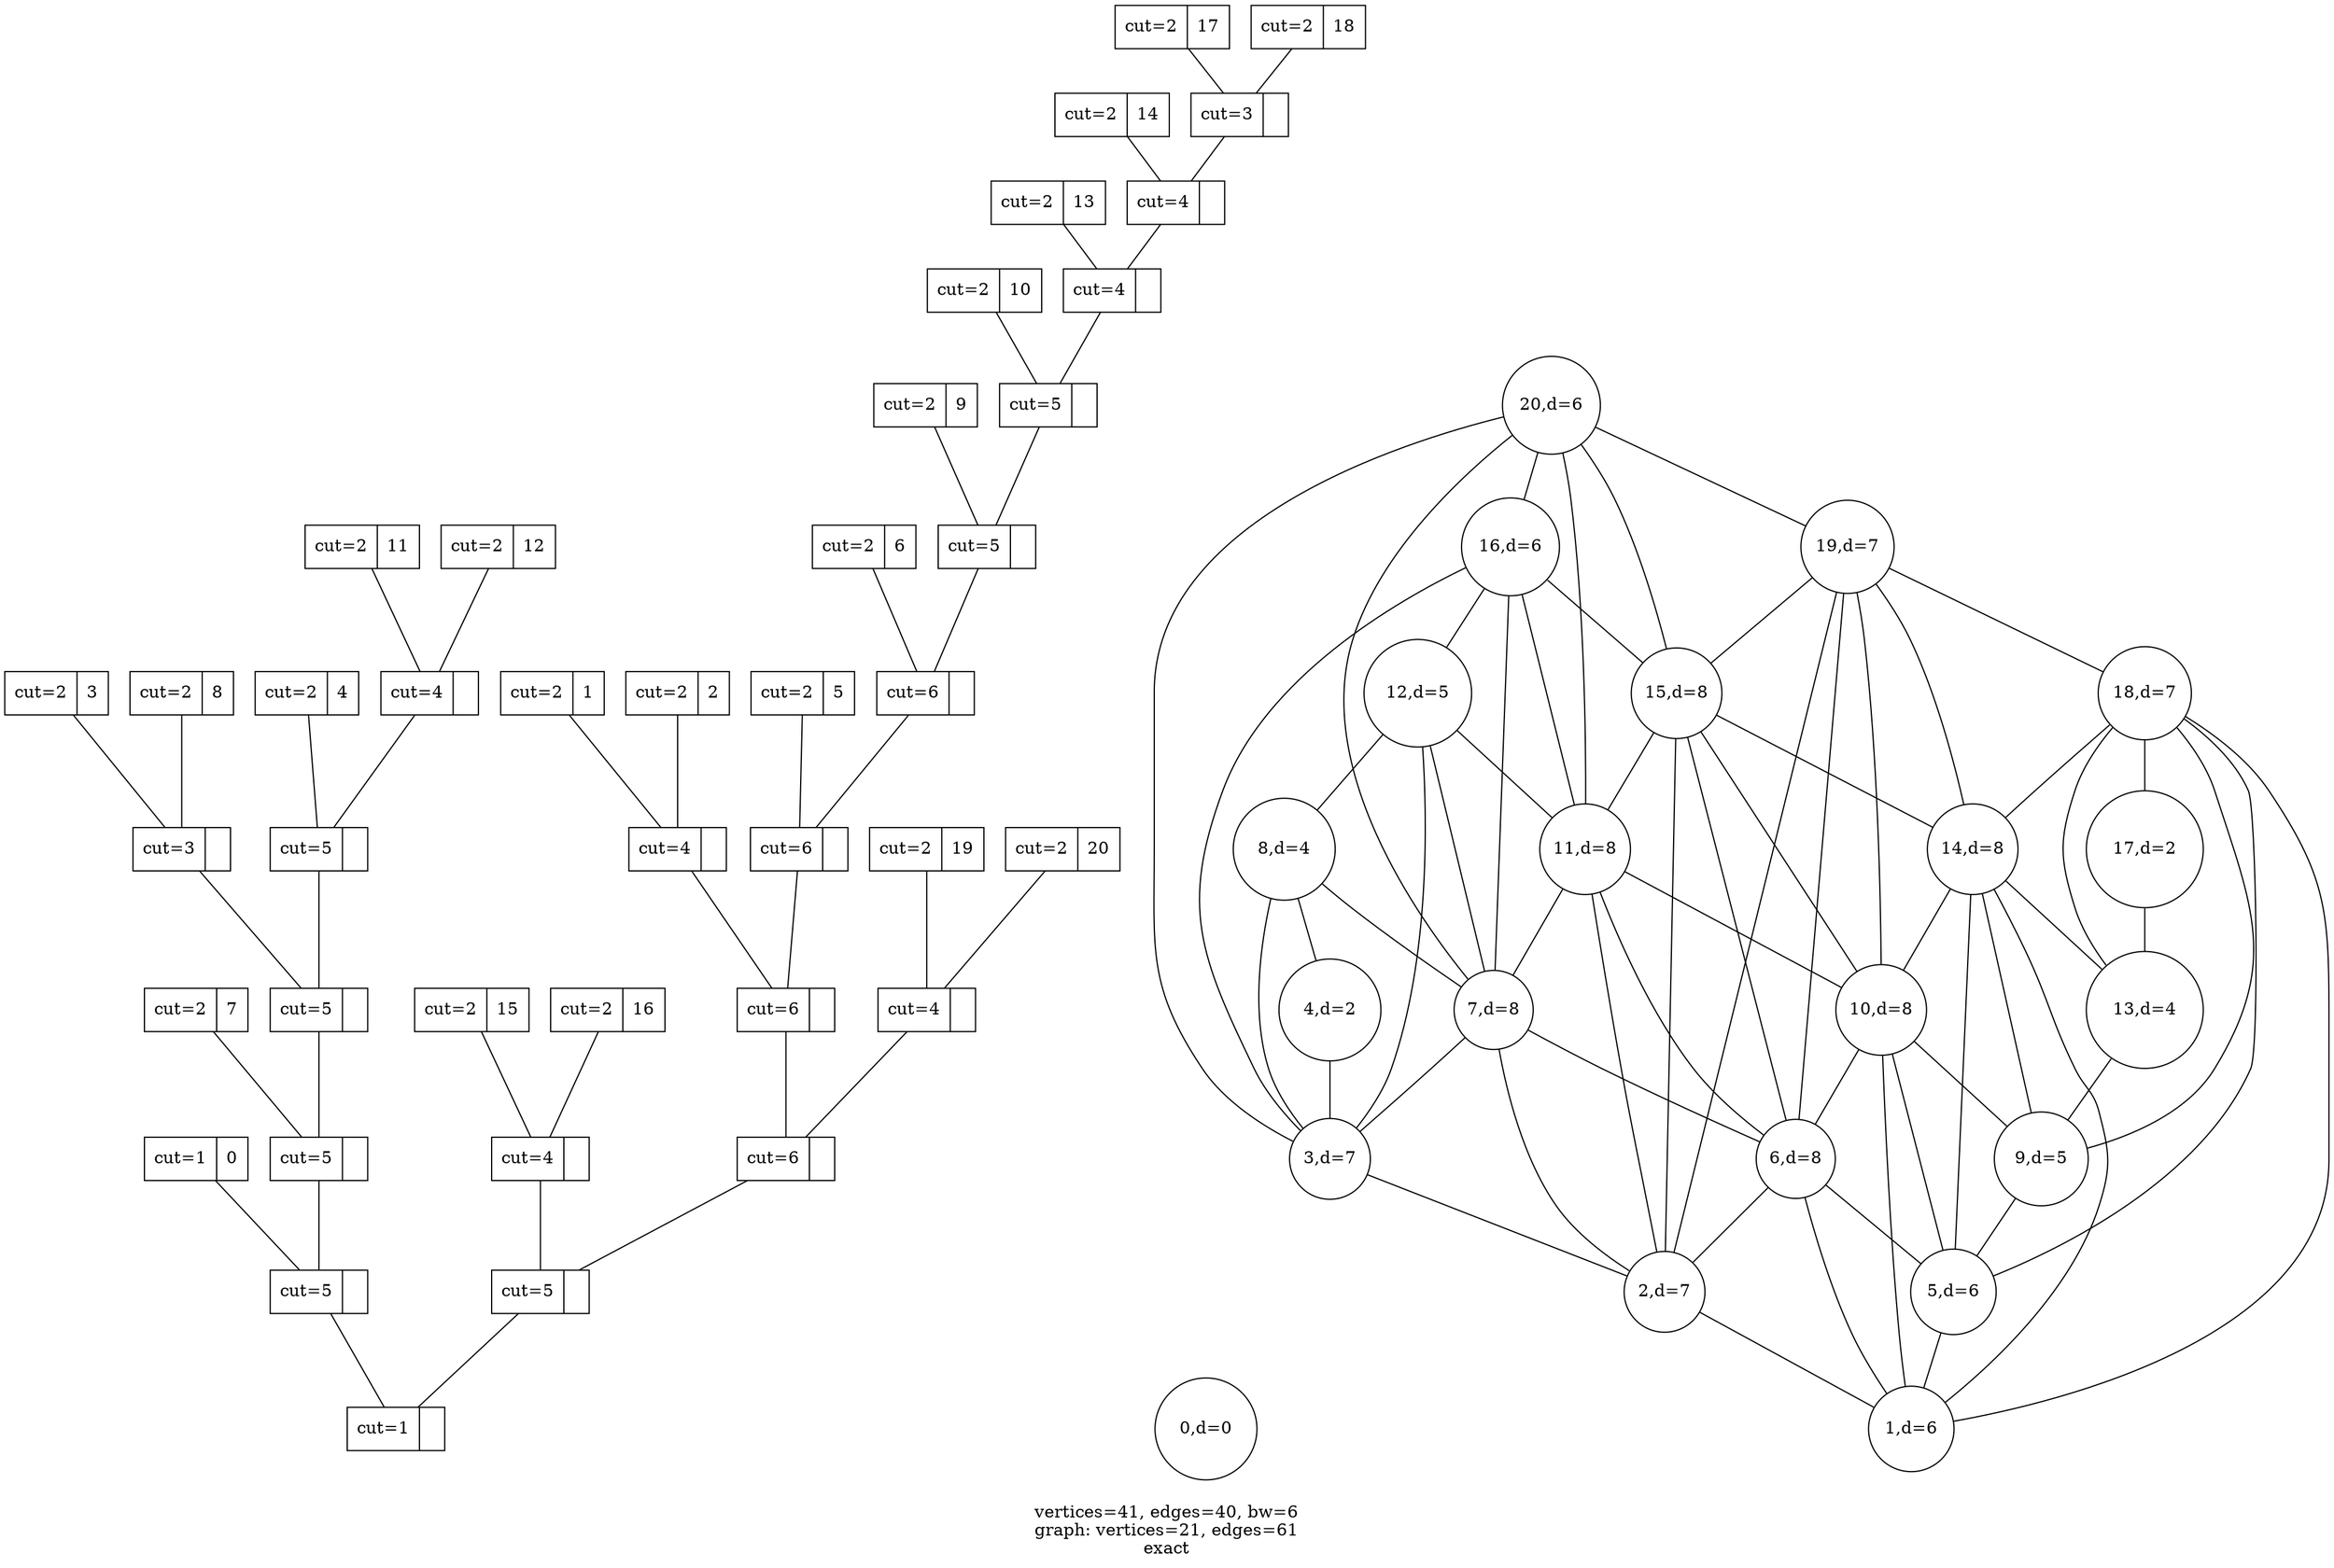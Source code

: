 graph {
label = "\nvertices=41, edges=40, bw=6\ngraph: vertices=21, edges=61\nexact"; 
overlap = scale;
splines = true;
rankdir = BT;
node [shape = record]
14452459 [ label = " cut=1 | " ];
24856323 [ label = " cut=5 | " ];
2457371 [ label = " cut=1 | <n0> 0" ];
10668 [ label = " cut=5 | " ];
11666258 [ label = " cut=2 | <n7> 7" ];
3491657 [ label = " cut=5 | " ];
26795772 [ label = " cut=3 | " ];
4573563 [ label = " cut=2 | <n3> 3" ];
24489446 [ label = " cut=2 | <n8> 8" ];
23978087 [ label = " cut=5 | " ];
20684718 [ label = " cut=2 | <n4> 4" ];
13182215 [ label = " cut=4 | " ];
2889719 [ label = " cut=2 | <n11> 11" ];
7920716 [ label = " cut=2 | <n12> 12" ];
9899022 [ label = " cut=5 | " ];
6530849 [ label = " cut=4 | " ];
17365216 [ label = " cut=2 | <n15> 15" ];
19473142 [ label = " cut=2 | <n16> 16" ];
19459570 [ label = " cut=6 | " ];
18423897 [ label = " cut=6 | " ];
22958990 [ label = " cut=4 | " ];
17165167 [ label = " cut=2 | <n1> 1" ];
18500564 [ label = " cut=2 | <n2> 2" ];
23953814 [ label = " cut=6 | " ];
4948690 [ label = " cut=2 | <n5> 5" ];
28291271 [ label = " cut=6 | " ];
27651180 [ label = " cut=2 | <n6> 6" ];
17456161 [ label = " cut=5 | " ];
31361307 [ label = " cut=2 | <n9> 9" ];
2342353 [ label = " cut=5 | " ];
3658896 [ label = " cut=2 | <n10> 10" ];
10168913 [ label = " cut=4 | " ];
3735543 [ label = " cut=2 | <n13> 13" ];
14846251 [ label = " cut=4 | " ];
23603795 [ label = " cut=2 | <n14> 14" ];
29856972 [ label = " cut=3 | " ];
20327011 [ label = " cut=2 | <n17> 17" ];
10753443 [ label = " cut=2 | <n18> 18" ];
27173235 [ label = " cut=4 | " ];
3186591 [ label = " cut=2 | <n19> 19" ];
24480977 [ label = " cut=2 | <n20> 20" ];
"14452459" -- "24856323";
"14452459" -- "9899022";
"24856323" -- "2457371";
"24856323" -- "10668";
"10668" -- "11666258";
"10668" -- "3491657";
"3491657" -- "26795772";
"3491657" -- "23978087";
"26795772" -- "4573563";
"26795772" -- "24489446";
"23978087" -- "20684718";
"23978087" -- "13182215";
"13182215" -- "2889719";
"13182215" -- "7920716";
"9899022" -- "6530849";
"9899022" -- "19459570";
"6530849" -- "17365216";
"6530849" -- "19473142";
"19459570" -- "18423897";
"19459570" -- "27173235";
"18423897" -- "22958990";
"18423897" -- "23953814";
"22958990" -- "17165167";
"22958990" -- "18500564";
"23953814" -- "4948690";
"23953814" -- "28291271";
"28291271" -- "27651180";
"28291271" -- "17456161";
"17456161" -- "31361307";
"17456161" -- "2342353";
"2342353" -- "3658896";
"2342353" -- "10168913";
"10168913" -- "3735543";
"10168913" -- "14846251";
"14846251" -- "23603795";
"14846251" -- "29856972";
"29856972" -- "20327011";
"29856972" -- "10753443";
"27173235" -- "3186591";
"27173235" -- "24480977";
subgraph realgraph {
overlap = scale;
splines = true;
node [shape=circle];
label = "real graph";
7145547 [ label = "0,d=0",height=0.00 ];
3912376 [ label = "1,d=6",height=0.60 ];
22172750 [ label = "2,d=7",height=0.70 ];
1892095 [ label = "3,d=7",height=0.70 ];
24408544 [ label = "4,d=2",height=0.20 ];
31476927 [ label = "5,d=6",height=0.60 ];
13549765 [ label = "6,d=8",height=0.80 ];
30541453 [ label = "7,d=8",height=0.80 ];
28061596 [ label = "8,d=4",height=0.40 ];
23710309 [ label = "9,d=5",height=0.50 ];
6744085 [ label = "10,d=8",height=0.80 ];
970341 [ label = "11,d=8",height=0.80 ];
1073282 [ label = "12,d=5",height=0.50 ];
19930840 [ label = "13,d=4",height=0.40 ];
3736006 [ label = "14,d=8",height=0.80 ];
10711912 [ label = "15,d=8",height=0.80 ];
15582114 [ label = "16,d=6",height=0.60 ];
29816185 [ label = "17,d=2",height=0.20 ];
18734302 [ label = "18,d=7",height=0.70 ];
26194423 [ label = "19,d=7",height=0.70 ];
15532856 [ label = "20,d=6",height=0.60 ];
"3912376" -- "22172750";
"3912376" -- "31476927";
"3912376" -- "13549765";
"3912376" -- "6744085";
"3912376" -- "3736006";
"3912376" -- "18734302";
"22172750" -- "1892095";
"22172750" -- "13549765";
"22172750" -- "30541453";
"22172750" -- "970341";
"22172750" -- "10711912";
"22172750" -- "26194423";
"1892095" -- "24408544";
"1892095" -- "30541453";
"1892095" -- "28061596";
"1892095" -- "1073282";
"1892095" -- "15582114";
"1892095" -- "15532856";
"24408544" -- "28061596";
"31476927" -- "13549765";
"31476927" -- "23710309";
"31476927" -- "6744085";
"31476927" -- "3736006";
"31476927" -- "18734302";
"13549765" -- "30541453";
"13549765" -- "6744085";
"13549765" -- "970341";
"13549765" -- "10711912";
"13549765" -- "26194423";
"30541453" -- "28061596";
"30541453" -- "970341";
"30541453" -- "1073282";
"30541453" -- "15582114";
"30541453" -- "15532856";
"28061596" -- "1073282";
"23710309" -- "6744085";
"23710309" -- "19930840";
"23710309" -- "3736006";
"23710309" -- "18734302";
"6744085" -- "970341";
"6744085" -- "3736006";
"6744085" -- "10711912";
"6744085" -- "26194423";
"970341" -- "1073282";
"970341" -- "10711912";
"970341" -- "15582114";
"970341" -- "15532856";
"1073282" -- "15582114";
"19930840" -- "3736006";
"19930840" -- "29816185";
"19930840" -- "18734302";
"3736006" -- "10711912";
"3736006" -- "18734302";
"3736006" -- "26194423";
"10711912" -- "15582114";
"10711912" -- "26194423";
"10711912" -- "15532856";
"15582114" -- "15532856";
"29816185" -- "18734302";
"18734302" -- "26194423";
"26194423" -- "15532856";
}
}
